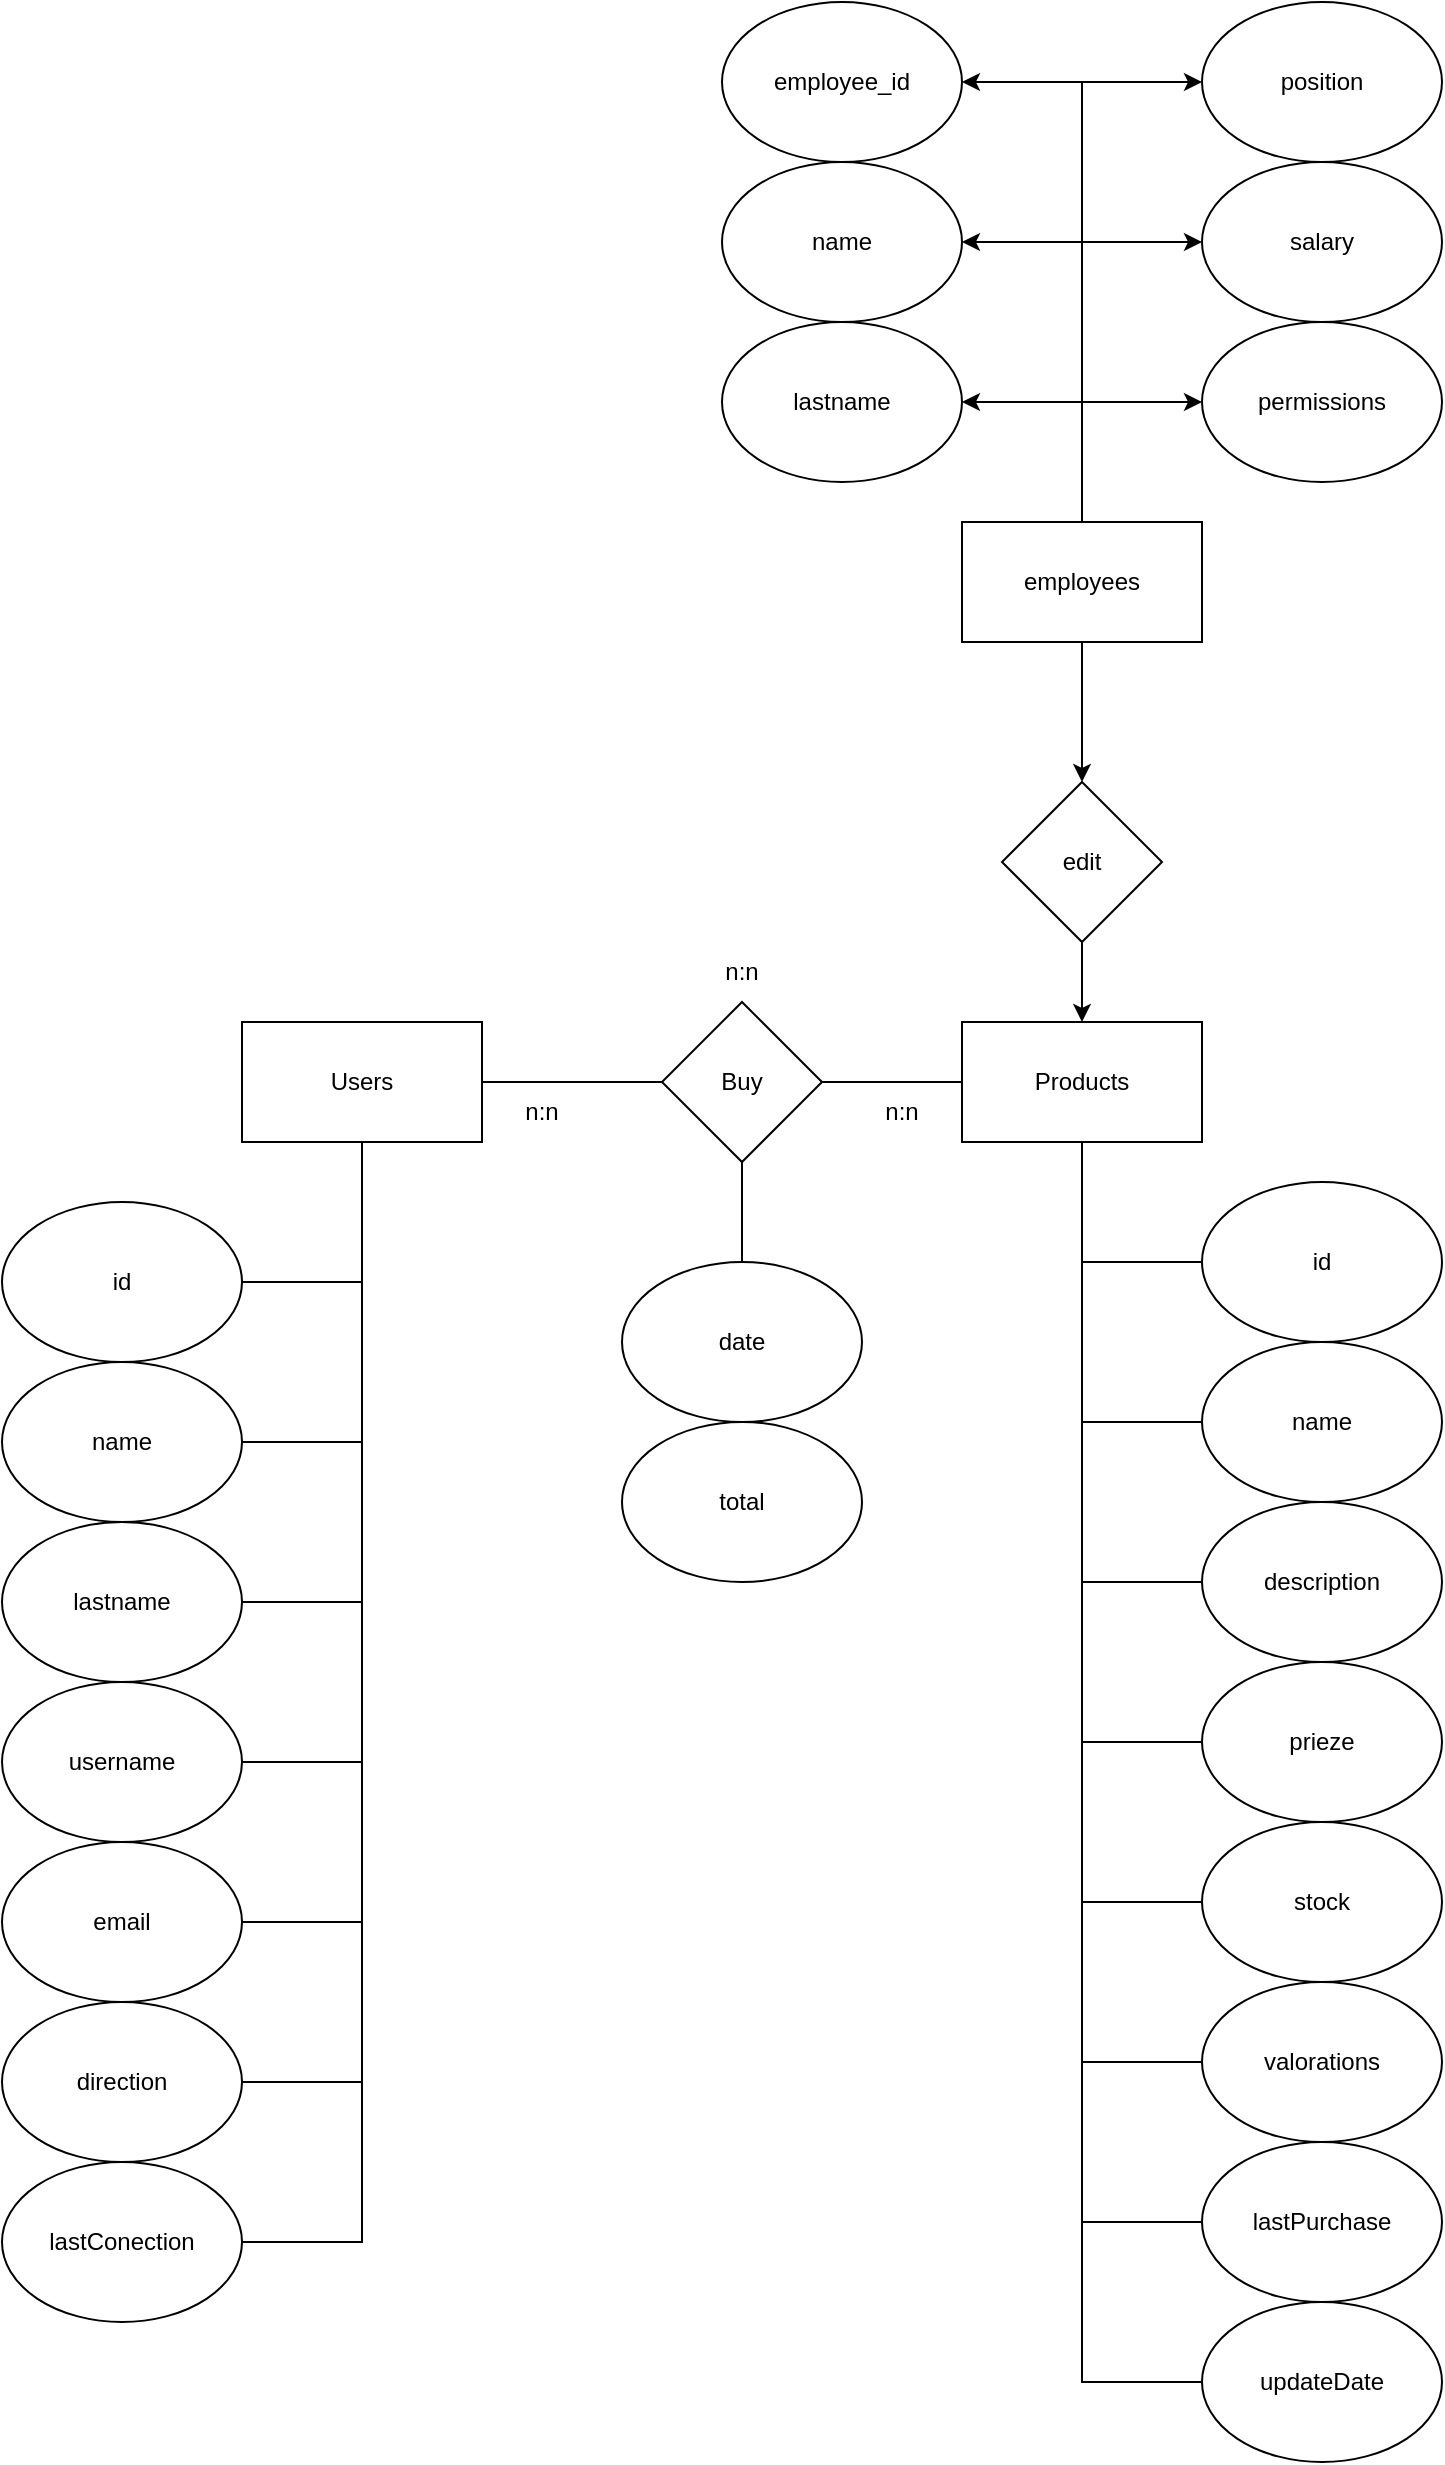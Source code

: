 <mxfile version="21.2.7" type="device" pages="2">
  <diagram name="Página-1" id="zLtE0ibs6d010ro-zzsu">
    <mxGraphModel dx="2314" dy="1438" grid="1" gridSize="10" guides="1" tooltips="1" connect="1" arrows="0" fold="1" page="0" pageScale="1" pageWidth="827" pageHeight="1169" math="0" shadow="0">
      <root>
        <mxCell id="0" />
        <mxCell id="1" parent="0" />
        <mxCell id="B8uFKf191cSAA51dwMwf-5" style="edgeStyle=orthogonalEdgeStyle;rounded=0;orthogonalLoop=1;jettySize=auto;html=1;exitX=1;exitY=0.5;exitDx=0;exitDy=0;entryX=0;entryY=0.5;entryDx=0;entryDy=0;endArrow=none;endFill=0;" parent="1" source="B8uFKf191cSAA51dwMwf-1" target="B8uFKf191cSAA51dwMwf-4" edge="1">
          <mxGeometry relative="1" as="geometry" />
        </mxCell>
        <mxCell id="B8uFKf191cSAA51dwMwf-17" style="edgeStyle=orthogonalEdgeStyle;rounded=0;orthogonalLoop=1;jettySize=auto;html=1;exitX=0.5;exitY=1;exitDx=0;exitDy=0;entryX=1;entryY=0.5;entryDx=0;entryDy=0;endArrow=none;endFill=0;" parent="1" source="B8uFKf191cSAA51dwMwf-1" target="B8uFKf191cSAA51dwMwf-8" edge="1">
          <mxGeometry relative="1" as="geometry" />
        </mxCell>
        <mxCell id="B8uFKf191cSAA51dwMwf-21" style="edgeStyle=orthogonalEdgeStyle;rounded=0;orthogonalLoop=1;jettySize=auto;html=1;exitX=0.5;exitY=1;exitDx=0;exitDy=0;entryX=1;entryY=0.5;entryDx=0;entryDy=0;endArrow=none;endFill=0;" parent="1" source="B8uFKf191cSAA51dwMwf-1" target="B8uFKf191cSAA51dwMwf-9" edge="1">
          <mxGeometry relative="1" as="geometry" />
        </mxCell>
        <mxCell id="B8uFKf191cSAA51dwMwf-22" style="edgeStyle=orthogonalEdgeStyle;rounded=0;orthogonalLoop=1;jettySize=auto;html=1;exitX=0.5;exitY=1;exitDx=0;exitDy=0;entryX=1;entryY=0.5;entryDx=0;entryDy=0;endArrow=none;endFill=0;" parent="1" source="B8uFKf191cSAA51dwMwf-1" target="B8uFKf191cSAA51dwMwf-14" edge="1">
          <mxGeometry relative="1" as="geometry" />
        </mxCell>
        <mxCell id="B8uFKf191cSAA51dwMwf-23" style="edgeStyle=orthogonalEdgeStyle;rounded=0;orthogonalLoop=1;jettySize=auto;html=1;exitX=0.5;exitY=1;exitDx=0;exitDy=0;entryX=1;entryY=0.5;entryDx=0;entryDy=0;endArrow=none;endFill=0;" parent="1" source="B8uFKf191cSAA51dwMwf-1" target="B8uFKf191cSAA51dwMwf-15" edge="1">
          <mxGeometry relative="1" as="geometry" />
        </mxCell>
        <mxCell id="B8uFKf191cSAA51dwMwf-24" style="edgeStyle=orthogonalEdgeStyle;rounded=0;orthogonalLoop=1;jettySize=auto;html=1;exitX=0.5;exitY=1;exitDx=0;exitDy=0;entryX=1;entryY=0.5;entryDx=0;entryDy=0;endArrow=none;endFill=0;" parent="1" source="B8uFKf191cSAA51dwMwf-1" target="B8uFKf191cSAA51dwMwf-16" edge="1">
          <mxGeometry relative="1" as="geometry" />
        </mxCell>
        <mxCell id="YQaQGq-jw3JlMh1jrU6u-14" style="edgeStyle=orthogonalEdgeStyle;rounded=0;orthogonalLoop=1;jettySize=auto;html=1;exitX=0.5;exitY=1;exitDx=0;exitDy=0;entryX=1;entryY=0.5;entryDx=0;entryDy=0;endArrow=none;endFill=0;" parent="1" source="B8uFKf191cSAA51dwMwf-1" target="YQaQGq-jw3JlMh1jrU6u-12" edge="1">
          <mxGeometry relative="1" as="geometry" />
        </mxCell>
        <mxCell id="YQaQGq-jw3JlMh1jrU6u-15" style="edgeStyle=orthogonalEdgeStyle;rounded=0;orthogonalLoop=1;jettySize=auto;html=1;exitX=0.5;exitY=1;exitDx=0;exitDy=0;entryX=1;entryY=0.5;entryDx=0;entryDy=0;endArrow=none;endFill=0;" parent="1" source="B8uFKf191cSAA51dwMwf-1" target="YQaQGq-jw3JlMh1jrU6u-13" edge="1">
          <mxGeometry relative="1" as="geometry" />
        </mxCell>
        <mxCell id="B8uFKf191cSAA51dwMwf-1" value="Users" style="rounded=0;whiteSpace=wrap;html=1;" parent="1" vertex="1">
          <mxGeometry x="70" y="140" width="120" height="60" as="geometry" />
        </mxCell>
        <mxCell id="Fx9NDmlgZ-6RsZe8h9xq-7" style="edgeStyle=orthogonalEdgeStyle;rounded=0;orthogonalLoop=1;jettySize=auto;html=1;exitX=0.5;exitY=1;exitDx=0;exitDy=0;entryX=0;entryY=0.5;entryDx=0;entryDy=0;endArrow=none;endFill=0;" parent="1" source="B8uFKf191cSAA51dwMwf-3" target="2" edge="1">
          <mxGeometry relative="1" as="geometry" />
        </mxCell>
        <mxCell id="Fx9NDmlgZ-6RsZe8h9xq-8" style="edgeStyle=orthogonalEdgeStyle;rounded=0;orthogonalLoop=1;jettySize=auto;html=1;exitX=0.5;exitY=1;exitDx=0;exitDy=0;entryX=0;entryY=0.5;entryDx=0;entryDy=0;endArrow=none;endFill=0;" parent="1" source="B8uFKf191cSAA51dwMwf-3" target="3" edge="1">
          <mxGeometry relative="1" as="geometry" />
        </mxCell>
        <mxCell id="Fx9NDmlgZ-6RsZe8h9xq-9" style="edgeStyle=orthogonalEdgeStyle;rounded=0;orthogonalLoop=1;jettySize=auto;html=1;exitX=0.5;exitY=1;exitDx=0;exitDy=0;entryX=0;entryY=0.5;entryDx=0;entryDy=0;endArrow=none;endFill=0;" parent="1" source="B8uFKf191cSAA51dwMwf-3" target="4" edge="1">
          <mxGeometry relative="1" as="geometry" />
        </mxCell>
        <mxCell id="qD_ROZRWz0owMXq2W0Wv-12" style="edgeStyle=orthogonalEdgeStyle;rounded=0;orthogonalLoop=1;jettySize=auto;html=1;exitX=0.5;exitY=1;exitDx=0;exitDy=0;entryX=0;entryY=0.5;entryDx=0;entryDy=0;endArrow=none;endFill=0;" parent="1" source="B8uFKf191cSAA51dwMwf-3" target="11" edge="1">
          <mxGeometry relative="1" as="geometry" />
        </mxCell>
        <mxCell id="qD_ROZRWz0owMXq2W0Wv-13" style="edgeStyle=orthogonalEdgeStyle;rounded=0;orthogonalLoop=1;jettySize=auto;html=1;exitX=0.5;exitY=1;exitDx=0;exitDy=0;entryX=0;entryY=0.5;entryDx=0;entryDy=0;endArrow=none;endFill=0;" parent="1" source="B8uFKf191cSAA51dwMwf-3" target="12" edge="1">
          <mxGeometry relative="1" as="geometry" />
        </mxCell>
        <mxCell id="qD_ROZRWz0owMXq2W0Wv-14" style="edgeStyle=orthogonalEdgeStyle;rounded=0;orthogonalLoop=1;jettySize=auto;html=1;exitX=0.5;exitY=1;exitDx=0;exitDy=0;entryX=0;entryY=0.5;entryDx=0;entryDy=0;endArrow=none;endFill=0;" parent="1" source="B8uFKf191cSAA51dwMwf-3" target="5" edge="1">
          <mxGeometry relative="1" as="geometry" />
        </mxCell>
        <mxCell id="qD_ROZRWz0owMXq2W0Wv-15" style="edgeStyle=orthogonalEdgeStyle;rounded=0;orthogonalLoop=1;jettySize=auto;html=1;exitX=0.5;exitY=1;exitDx=0;exitDy=0;entryX=0;entryY=0.5;entryDx=0;entryDy=0;endArrow=none;endFill=0;" parent="1" source="B8uFKf191cSAA51dwMwf-3" target="6" edge="1">
          <mxGeometry relative="1" as="geometry" />
        </mxCell>
        <mxCell id="qD_ROZRWz0owMXq2W0Wv-16" style="edgeStyle=orthogonalEdgeStyle;rounded=0;orthogonalLoop=1;jettySize=auto;html=1;exitX=0.5;exitY=1;exitDx=0;exitDy=0;entryX=0;entryY=0.5;entryDx=0;entryDy=0;endArrow=none;endFill=0;" parent="1" source="B8uFKf191cSAA51dwMwf-3" target="7" edge="1">
          <mxGeometry relative="1" as="geometry" />
        </mxCell>
        <mxCell id="B8uFKf191cSAA51dwMwf-3" value="Products" style="rounded=0;whiteSpace=wrap;html=1;" parent="1" vertex="1">
          <mxGeometry x="430" y="140" width="120" height="60" as="geometry" />
        </mxCell>
        <mxCell id="B8uFKf191cSAA51dwMwf-6" style="edgeStyle=orthogonalEdgeStyle;rounded=0;orthogonalLoop=1;jettySize=auto;html=1;exitX=1;exitY=0.5;exitDx=0;exitDy=0;endArrow=none;endFill=0;" parent="1" source="B8uFKf191cSAA51dwMwf-4" target="B8uFKf191cSAA51dwMwf-3" edge="1">
          <mxGeometry relative="1" as="geometry" />
        </mxCell>
        <mxCell id="B8uFKf191cSAA51dwMwf-29" style="edgeStyle=orthogonalEdgeStyle;rounded=0;orthogonalLoop=1;jettySize=auto;html=1;exitX=0.5;exitY=1;exitDx=0;exitDy=0;entryX=0.5;entryY=0;entryDx=0;entryDy=0;endArrow=none;endFill=0;" parent="1" source="B8uFKf191cSAA51dwMwf-4" target="B8uFKf191cSAA51dwMwf-28" edge="1">
          <mxGeometry relative="1" as="geometry" />
        </mxCell>
        <mxCell id="xn379rYhinWIgHz6Pm18-13" style="edgeStyle=orthogonalEdgeStyle;rounded=0;orthogonalLoop=1;jettySize=auto;html=1;exitX=0.5;exitY=1;exitDx=0;exitDy=0;entryX=0.5;entryY=0;entryDx=0;entryDy=0;endArrow=none;endFill=0;" parent="1" source="B8uFKf191cSAA51dwMwf-4" target="xn379rYhinWIgHz6Pm18-12" edge="1">
          <mxGeometry relative="1" as="geometry" />
        </mxCell>
        <mxCell id="B8uFKf191cSAA51dwMwf-4" value="Buy" style="rhombus;whiteSpace=wrap;html=1;" parent="1" vertex="1">
          <mxGeometry x="280" y="130" width="80" height="80" as="geometry" />
        </mxCell>
        <mxCell id="B8uFKf191cSAA51dwMwf-8" value="id" style="ellipse;whiteSpace=wrap;html=1;" parent="1" vertex="1">
          <mxGeometry x="-50" y="230" width="120" height="80" as="geometry" />
        </mxCell>
        <mxCell id="B8uFKf191cSAA51dwMwf-9" value="name" style="ellipse;whiteSpace=wrap;html=1;" parent="1" vertex="1">
          <mxGeometry x="-50" y="310" width="120" height="80" as="geometry" />
        </mxCell>
        <mxCell id="B8uFKf191cSAA51dwMwf-14" value="lastname" style="ellipse;whiteSpace=wrap;html=1;" parent="1" vertex="1">
          <mxGeometry x="-50" y="390" width="120" height="80" as="geometry" />
        </mxCell>
        <mxCell id="B8uFKf191cSAA51dwMwf-15" value="email" style="ellipse;whiteSpace=wrap;html=1;" parent="1" vertex="1">
          <mxGeometry x="-50" y="550" width="120" height="80" as="geometry" />
        </mxCell>
        <mxCell id="B8uFKf191cSAA51dwMwf-16" value="lastConection" style="ellipse;whiteSpace=wrap;html=1;" parent="1" vertex="1">
          <mxGeometry x="-50" y="710" width="120" height="80" as="geometry" />
        </mxCell>
        <mxCell id="B8uFKf191cSAA51dwMwf-25" value="n:n" style="text;strokeColor=none;align=center;fillColor=none;html=1;verticalAlign=middle;whiteSpace=wrap;rounded=0;" parent="1" vertex="1">
          <mxGeometry x="190" y="170" width="60" height="30" as="geometry" />
        </mxCell>
        <mxCell id="B8uFKf191cSAA51dwMwf-26" value="n:n" style="text;strokeColor=none;align=center;fillColor=none;html=1;verticalAlign=middle;whiteSpace=wrap;rounded=0;" parent="1" vertex="1">
          <mxGeometry x="370" y="170" width="60" height="30" as="geometry" />
        </mxCell>
        <mxCell id="B8uFKf191cSAA51dwMwf-27" value="n:n" style="text;strokeColor=none;align=center;fillColor=none;html=1;verticalAlign=middle;whiteSpace=wrap;rounded=0;" parent="1" vertex="1">
          <mxGeometry x="290" y="100" width="60" height="30" as="geometry" />
        </mxCell>
        <mxCell id="B8uFKf191cSAA51dwMwf-28" value="date" style="ellipse;whiteSpace=wrap;html=1;" parent="1" vertex="1">
          <mxGeometry x="260" y="260" width="120" height="80" as="geometry" />
        </mxCell>
        <mxCell id="2" value="id" style="ellipse;whiteSpace=wrap;html=1;" parent="1" vertex="1">
          <mxGeometry x="550" y="220" width="120" height="80" as="geometry" />
        </mxCell>
        <mxCell id="3" value="name" style="ellipse;whiteSpace=wrap;html=1;" parent="1" vertex="1">
          <mxGeometry x="550" y="300" width="120" height="80" as="geometry" />
        </mxCell>
        <mxCell id="4" value="stock" style="ellipse;whiteSpace=wrap;html=1;" parent="1" vertex="1">
          <mxGeometry x="550" y="540" width="120" height="80" as="geometry" />
        </mxCell>
        <mxCell id="5" value="valorations" style="ellipse;whiteSpace=wrap;html=1;" parent="1" vertex="1">
          <mxGeometry x="550" y="620" width="120" height="80" as="geometry" />
        </mxCell>
        <mxCell id="6" value="lastPurchase" style="ellipse;whiteSpace=wrap;html=1;" parent="1" vertex="1">
          <mxGeometry x="550" y="700" width="120" height="80" as="geometry" />
        </mxCell>
        <mxCell id="7" value="updateDate" style="ellipse;whiteSpace=wrap;html=1;" parent="1" vertex="1">
          <mxGeometry x="550" y="780" width="120" height="80" as="geometry" />
        </mxCell>
        <mxCell id="11" value="prieze" style="ellipse;whiteSpace=wrap;html=1;" parent="1" vertex="1">
          <mxGeometry x="550" y="460" width="120" height="80" as="geometry" />
        </mxCell>
        <mxCell id="12" value="description" style="ellipse;whiteSpace=wrap;html=1;" parent="1" vertex="1">
          <mxGeometry x="550" y="380" width="120" height="80" as="geometry" />
        </mxCell>
        <mxCell id="YQaQGq-jw3JlMh1jrU6u-12" value="username" style="ellipse;whiteSpace=wrap;html=1;" parent="1" vertex="1">
          <mxGeometry x="-50" y="470" width="120" height="80" as="geometry" />
        </mxCell>
        <mxCell id="YQaQGq-jw3JlMh1jrU6u-13" value="direction" style="ellipse;whiteSpace=wrap;html=1;" parent="1" vertex="1">
          <mxGeometry x="-50" y="630" width="120" height="80" as="geometry" />
        </mxCell>
        <mxCell id="xn379rYhinWIgHz6Pm18-12" value="total" style="ellipse;whiteSpace=wrap;html=1;" parent="1" vertex="1">
          <mxGeometry x="260" y="340" width="120" height="80" as="geometry" />
        </mxCell>
        <mxCell id="u-zSCYOoZeYXMoc56wpQ-14" style="edgeStyle=orthogonalEdgeStyle;rounded=0;orthogonalLoop=1;jettySize=auto;html=1;exitX=0.5;exitY=1;exitDx=0;exitDy=0;entryX=0.5;entryY=0;entryDx=0;entryDy=0;" parent="1" source="u-zSCYOoZeYXMoc56wpQ-12" target="u-zSCYOoZeYXMoc56wpQ-13" edge="1">
          <mxGeometry relative="1" as="geometry" />
        </mxCell>
        <mxCell id="eFNXcOWYxhxTdUWcMVhY-17" style="edgeStyle=orthogonalEdgeStyle;rounded=0;orthogonalLoop=1;jettySize=auto;html=1;exitX=0.5;exitY=0;exitDx=0;exitDy=0;entryX=1;entryY=0.5;entryDx=0;entryDy=0;" parent="1" source="u-zSCYOoZeYXMoc56wpQ-12" target="eFNXcOWYxhxTdUWcMVhY-12" edge="1">
          <mxGeometry relative="1" as="geometry" />
        </mxCell>
        <mxCell id="eFNXcOWYxhxTdUWcMVhY-18" style="edgeStyle=orthogonalEdgeStyle;rounded=0;orthogonalLoop=1;jettySize=auto;html=1;exitX=0.5;exitY=0;exitDx=0;exitDy=0;entryX=0;entryY=0.5;entryDx=0;entryDy=0;" parent="1" source="u-zSCYOoZeYXMoc56wpQ-12" target="eFNXcOWYxhxTdUWcMVhY-16" edge="1">
          <mxGeometry relative="1" as="geometry" />
        </mxCell>
        <mxCell id="eFNXcOWYxhxTdUWcMVhY-19" style="edgeStyle=orthogonalEdgeStyle;rounded=0;orthogonalLoop=1;jettySize=auto;html=1;exitX=0.5;exitY=0;exitDx=0;exitDy=0;entryX=1;entryY=0.5;entryDx=0;entryDy=0;" parent="1" source="u-zSCYOoZeYXMoc56wpQ-12" target="u-zSCYOoZeYXMoc56wpQ-19" edge="1">
          <mxGeometry relative="1" as="geometry" />
        </mxCell>
        <mxCell id="eFNXcOWYxhxTdUWcMVhY-21" style="edgeStyle=orthogonalEdgeStyle;rounded=0;orthogonalLoop=1;jettySize=auto;html=1;exitX=0.5;exitY=0;exitDx=0;exitDy=0;entryX=0;entryY=0.5;entryDx=0;entryDy=0;" parent="1" source="u-zSCYOoZeYXMoc56wpQ-12" target="eFNXcOWYxhxTdUWcMVhY-15" edge="1">
          <mxGeometry relative="1" as="geometry" />
        </mxCell>
        <mxCell id="eFNXcOWYxhxTdUWcMVhY-22" style="edgeStyle=orthogonalEdgeStyle;rounded=0;orthogonalLoop=1;jettySize=auto;html=1;exitX=0.5;exitY=0;exitDx=0;exitDy=0;entryX=1;entryY=0.5;entryDx=0;entryDy=0;" parent="1" source="u-zSCYOoZeYXMoc56wpQ-12" target="eFNXcOWYxhxTdUWcMVhY-14" edge="1">
          <mxGeometry relative="1" as="geometry" />
        </mxCell>
        <mxCell id="eFNXcOWYxhxTdUWcMVhY-23" style="edgeStyle=orthogonalEdgeStyle;rounded=0;orthogonalLoop=1;jettySize=auto;html=1;exitX=0.5;exitY=0;exitDx=0;exitDy=0;entryX=0;entryY=0.5;entryDx=0;entryDy=0;" parent="1" source="u-zSCYOoZeYXMoc56wpQ-12" target="eFNXcOWYxhxTdUWcMVhY-13" edge="1">
          <mxGeometry relative="1" as="geometry" />
        </mxCell>
        <mxCell id="u-zSCYOoZeYXMoc56wpQ-12" value="employees" style="rounded=0;whiteSpace=wrap;html=1;" parent="1" vertex="1">
          <mxGeometry x="430" y="-110" width="120" height="60" as="geometry" />
        </mxCell>
        <mxCell id="u-zSCYOoZeYXMoc56wpQ-18" style="edgeStyle=orthogonalEdgeStyle;rounded=0;orthogonalLoop=1;jettySize=auto;html=1;exitX=0.5;exitY=1;exitDx=0;exitDy=0;entryX=0.5;entryY=0;entryDx=0;entryDy=0;" parent="1" source="u-zSCYOoZeYXMoc56wpQ-13" target="B8uFKf191cSAA51dwMwf-3" edge="1">
          <mxGeometry relative="1" as="geometry" />
        </mxCell>
        <mxCell id="u-zSCYOoZeYXMoc56wpQ-13" value="edit" style="rhombus;whiteSpace=wrap;html=1;" parent="1" vertex="1">
          <mxGeometry x="450" y="20" width="80" height="80" as="geometry" />
        </mxCell>
        <mxCell id="u-zSCYOoZeYXMoc56wpQ-19" value="name" style="ellipse;whiteSpace=wrap;html=1;" parent="1" vertex="1">
          <mxGeometry x="310" y="-290" width="120" height="80" as="geometry" />
        </mxCell>
        <mxCell id="eFNXcOWYxhxTdUWcMVhY-12" value="lastname" style="ellipse;whiteSpace=wrap;html=1;" parent="1" vertex="1">
          <mxGeometry x="310" y="-210" width="120" height="80" as="geometry" />
        </mxCell>
        <mxCell id="eFNXcOWYxhxTdUWcMVhY-13" value="position" style="ellipse;whiteSpace=wrap;html=1;" parent="1" vertex="1">
          <mxGeometry x="550" y="-370" width="120" height="80" as="geometry" />
        </mxCell>
        <mxCell id="eFNXcOWYxhxTdUWcMVhY-14" value="employee_id" style="ellipse;whiteSpace=wrap;html=1;" parent="1" vertex="1">
          <mxGeometry x="310" y="-370" width="120" height="80" as="geometry" />
        </mxCell>
        <mxCell id="eFNXcOWYxhxTdUWcMVhY-15" value="salary" style="ellipse;whiteSpace=wrap;html=1;" parent="1" vertex="1">
          <mxGeometry x="550" y="-290" width="120" height="80" as="geometry" />
        </mxCell>
        <mxCell id="eFNXcOWYxhxTdUWcMVhY-16" value="permissions" style="ellipse;whiteSpace=wrap;html=1;" parent="1" vertex="1">
          <mxGeometry x="550" y="-210" width="120" height="80" as="geometry" />
        </mxCell>
      </root>
    </mxGraphModel>
  </diagram>
  <diagram id="TvPcQCiz99zke4HLROEd" name="Página-2">
    <mxGraphModel dx="1914" dy="1438" grid="1" gridSize="10" guides="1" tooltips="1" connect="1" arrows="1" fold="1" page="0" pageScale="1" pageWidth="827" pageHeight="1169" math="0" shadow="0">
      <root>
        <mxCell id="0" />
        <mxCell id="1" parent="0" />
        <mxCell id="waSs9sh0I_em87xPHPR--1" value="Users" style="swimlane;fontStyle=0;childLayout=stackLayout;horizontal=1;startSize=30;horizontalStack=0;resizeParent=1;resizeParentMax=0;resizeLast=0;collapsible=1;marginBottom=0;whiteSpace=wrap;html=1;" parent="1" vertex="1">
          <mxGeometry x="120" y="280" width="140" height="270" as="geometry" />
        </mxCell>
        <mxCell id="waSs9sh0I_em87xPHPR--2" value="user_id (PK)" style="text;strokeColor=none;fillColor=none;align=left;verticalAlign=middle;spacingLeft=4;spacingRight=4;overflow=hidden;points=[[0,0.5],[1,0.5]];portConstraint=eastwest;rotatable=0;whiteSpace=wrap;html=1;" parent="waSs9sh0I_em87xPHPR--1" vertex="1">
          <mxGeometry y="30" width="140" height="30" as="geometry" />
        </mxCell>
        <mxCell id="waSs9sh0I_em87xPHPR--3" value="name" style="text;strokeColor=none;fillColor=none;align=left;verticalAlign=middle;spacingLeft=4;spacingRight=4;overflow=hidden;points=[[0,0.5],[1,0.5]];portConstraint=eastwest;rotatable=0;whiteSpace=wrap;html=1;" parent="waSs9sh0I_em87xPHPR--1" vertex="1">
          <mxGeometry y="60" width="140" height="30" as="geometry" />
        </mxCell>
        <mxCell id="waSs9sh0I_em87xPHPR--4" value="surname" style="text;strokeColor=none;fillColor=none;align=left;verticalAlign=middle;spacingLeft=4;spacingRight=4;overflow=hidden;points=[[0,0.5],[1,0.5]];portConstraint=eastwest;rotatable=0;whiteSpace=wrap;html=1;" parent="waSs9sh0I_em87xPHPR--1" vertex="1">
          <mxGeometry y="90" width="140" height="30" as="geometry" />
        </mxCell>
        <mxCell id="DWkxQuJaiUWNsjdUbV-W-1" value="username" style="text;strokeColor=none;fillColor=none;align=left;verticalAlign=middle;spacingLeft=4;spacingRight=4;overflow=hidden;points=[[0,0.5],[1,0.5]];portConstraint=eastwest;rotatable=0;whiteSpace=wrap;html=1;" parent="waSs9sh0I_em87xPHPR--1" vertex="1">
          <mxGeometry y="120" width="140" height="30" as="geometry" />
        </mxCell>
        <mxCell id="BSHsVKtRgK_aZmBgOyL4-1" value="email" style="text;strokeColor=none;fillColor=none;align=left;verticalAlign=middle;spacingLeft=4;spacingRight=4;overflow=hidden;points=[[0,0.5],[1,0.5]];portConstraint=eastwest;rotatable=0;whiteSpace=wrap;html=1;" parent="waSs9sh0I_em87xPHPR--1" vertex="1">
          <mxGeometry y="150" width="140" height="30" as="geometry" />
        </mxCell>
        <mxCell id="BSHsVKtRgK_aZmBgOyL4-3" value="password" style="text;strokeColor=none;fillColor=none;align=left;verticalAlign=middle;spacingLeft=4;spacingRight=4;overflow=hidden;points=[[0,0.5],[1,0.5]];portConstraint=eastwest;rotatable=0;whiteSpace=wrap;html=1;" parent="waSs9sh0I_em87xPHPR--1" vertex="1">
          <mxGeometry y="180" width="140" height="30" as="geometry" />
        </mxCell>
        <mxCell id="DWkxQuJaiUWNsjdUbV-W-2" value="direction" style="text;strokeColor=none;fillColor=none;align=left;verticalAlign=middle;spacingLeft=4;spacingRight=4;overflow=hidden;points=[[0,0.5],[1,0.5]];portConstraint=eastwest;rotatable=0;whiteSpace=wrap;html=1;" parent="waSs9sh0I_em87xPHPR--1" vertex="1">
          <mxGeometry y="210" width="140" height="30" as="geometry" />
        </mxCell>
        <mxCell id="BSHsVKtRgK_aZmBgOyL4-2" value="lastConnection" style="text;strokeColor=none;fillColor=none;align=left;verticalAlign=middle;spacingLeft=4;spacingRight=4;overflow=hidden;points=[[0,0.5],[1,0.5]];portConstraint=eastwest;rotatable=0;whiteSpace=wrap;html=1;" parent="waSs9sh0I_em87xPHPR--1" vertex="1">
          <mxGeometry y="240" width="140" height="30" as="geometry" />
        </mxCell>
        <mxCell id="BSHsVKtRgK_aZmBgOyL4-8" value="products" style="swimlane;fontStyle=0;childLayout=stackLayout;horizontal=1;startSize=30;horizontalStack=0;resizeParent=1;resizeParentMax=0;resizeLast=0;collapsible=1;marginBottom=0;whiteSpace=wrap;html=1;" parent="1" vertex="1">
          <mxGeometry x="1030" y="280" width="140" height="300" as="geometry" />
        </mxCell>
        <mxCell id="BSHsVKtRgK_aZmBgOyL4-9" value="product_id" style="text;strokeColor=none;fillColor=none;align=left;verticalAlign=middle;spacingLeft=4;spacingRight=4;overflow=hidden;points=[[0,0.5],[1,0.5]];portConstraint=eastwest;rotatable=0;whiteSpace=wrap;html=1;" parent="BSHsVKtRgK_aZmBgOyL4-8" vertex="1">
          <mxGeometry y="30" width="140" height="30" as="geometry" />
        </mxCell>
        <mxCell id="BSHsVKtRgK_aZmBgOyL4-10" value="name" style="text;strokeColor=none;fillColor=none;align=left;verticalAlign=middle;spacingLeft=4;spacingRight=4;overflow=hidden;points=[[0,0.5],[1,0.5]];portConstraint=eastwest;rotatable=0;whiteSpace=wrap;html=1;" parent="BSHsVKtRgK_aZmBgOyL4-8" vertex="1">
          <mxGeometry y="60" width="140" height="30" as="geometry" />
        </mxCell>
        <mxCell id="BSHsVKtRgK_aZmBgOyL4-11" value="surname" style="text;strokeColor=none;fillColor=none;align=left;verticalAlign=middle;spacingLeft=4;spacingRight=4;overflow=hidden;points=[[0,0.5],[1,0.5]];portConstraint=eastwest;rotatable=0;whiteSpace=wrap;html=1;" parent="BSHsVKtRgK_aZmBgOyL4-8" vertex="1">
          <mxGeometry y="90" width="140" height="30" as="geometry" />
        </mxCell>
        <mxCell id="BSHsVKtRgK_aZmBgOyL4-12" value="description" style="text;strokeColor=none;fillColor=none;align=left;verticalAlign=middle;spacingLeft=4;spacingRight=4;overflow=hidden;points=[[0,0.5],[1,0.5]];portConstraint=eastwest;rotatable=0;whiteSpace=wrap;html=1;" parent="BSHsVKtRgK_aZmBgOyL4-8" vertex="1">
          <mxGeometry y="120" width="140" height="30" as="geometry" />
        </mxCell>
        <mxCell id="BSHsVKtRgK_aZmBgOyL4-13" value="prieze" style="text;strokeColor=none;fillColor=none;align=left;verticalAlign=middle;spacingLeft=4;spacingRight=4;overflow=hidden;points=[[0,0.5],[1,0.5]];portConstraint=eastwest;rotatable=0;whiteSpace=wrap;html=1;" parent="BSHsVKtRgK_aZmBgOyL4-8" vertex="1">
          <mxGeometry y="150" width="140" height="30" as="geometry" />
        </mxCell>
        <mxCell id="BSHsVKtRgK_aZmBgOyL4-14" value="stock" style="text;strokeColor=none;fillColor=none;align=left;verticalAlign=middle;spacingLeft=4;spacingRight=4;overflow=hidden;points=[[0,0.5],[1,0.5]];portConstraint=eastwest;rotatable=0;whiteSpace=wrap;html=1;" parent="BSHsVKtRgK_aZmBgOyL4-8" vertex="1">
          <mxGeometry y="180" width="140" height="30" as="geometry" />
        </mxCell>
        <mxCell id="BSHsVKtRgK_aZmBgOyL4-15" value="valorations" style="text;strokeColor=none;fillColor=none;align=left;verticalAlign=middle;spacingLeft=4;spacingRight=4;overflow=hidden;points=[[0,0.5],[1,0.5]];portConstraint=eastwest;rotatable=0;whiteSpace=wrap;html=1;" parent="BSHsVKtRgK_aZmBgOyL4-8" vertex="1">
          <mxGeometry y="210" width="140" height="30" as="geometry" />
        </mxCell>
        <mxCell id="BSHsVKtRgK_aZmBgOyL4-16" value="lastPurcharse" style="text;strokeColor=none;fillColor=none;align=left;verticalAlign=middle;spacingLeft=4;spacingRight=4;overflow=hidden;points=[[0,0.5],[1,0.5]];portConstraint=eastwest;rotatable=0;whiteSpace=wrap;html=1;" parent="BSHsVKtRgK_aZmBgOyL4-8" vertex="1">
          <mxGeometry y="240" width="140" height="30" as="geometry" />
        </mxCell>
        <mxCell id="npjCYn9wbmoTlK826qw4-1" value="updateDate" style="text;strokeColor=none;fillColor=none;align=left;verticalAlign=middle;spacingLeft=4;spacingRight=4;overflow=hidden;points=[[0,0.5],[1,0.5]];portConstraint=eastwest;rotatable=0;whiteSpace=wrap;html=1;" parent="BSHsVKtRgK_aZmBgOyL4-8" vertex="1">
          <mxGeometry y="270" width="140" height="30" as="geometry" />
        </mxCell>
        <mxCell id="Hpc5hLBD5fXq-BS86aJH-2" value="order" style="swimlane;fontStyle=0;childLayout=stackLayout;horizontal=1;startSize=30;horizontalStack=0;resizeParent=1;resizeParentMax=0;resizeLast=0;collapsible=1;marginBottom=0;whiteSpace=wrap;html=1;" parent="1" vertex="1">
          <mxGeometry x="410" y="270" width="140" height="150" as="geometry" />
        </mxCell>
        <mxCell id="Hpc5hLBD5fXq-BS86aJH-3" value="order_id (PK)" style="text;strokeColor=none;fillColor=none;align=left;verticalAlign=middle;spacingLeft=4;spacingRight=4;overflow=hidden;points=[[0,0.5],[1,0.5]];portConstraint=eastwest;rotatable=0;whiteSpace=wrap;html=1;" parent="Hpc5hLBD5fXq-BS86aJH-2" vertex="1">
          <mxGeometry y="30" width="140" height="30" as="geometry" />
        </mxCell>
        <mxCell id="Hpc5hLBD5fXq-BS86aJH-4" value="user_id (FK)" style="text;strokeColor=none;fillColor=none;align=left;verticalAlign=middle;spacingLeft=4;spacingRight=4;overflow=hidden;points=[[0,0.5],[1,0.5]];portConstraint=eastwest;rotatable=0;whiteSpace=wrap;html=1;" parent="Hpc5hLBD5fXq-BS86aJH-2" vertex="1">
          <mxGeometry y="60" width="140" height="30" as="geometry" />
        </mxCell>
        <mxCell id="Hpc5hLBD5fXq-BS86aJH-5" value="date" style="text;strokeColor=none;fillColor=none;align=left;verticalAlign=middle;spacingLeft=4;spacingRight=4;overflow=hidden;points=[[0,0.5],[1,0.5]];portConstraint=eastwest;rotatable=0;whiteSpace=wrap;html=1;" parent="Hpc5hLBD5fXq-BS86aJH-2" vertex="1">
          <mxGeometry y="90" width="140" height="30" as="geometry" />
        </mxCell>
        <mxCell id="UgySy0CbKP4riOPXAPi9-1" value="total" style="text;strokeColor=none;fillColor=none;align=left;verticalAlign=middle;spacingLeft=4;spacingRight=4;overflow=hidden;points=[[0,0.5],[1,0.5]];portConstraint=eastwest;rotatable=0;whiteSpace=wrap;html=1;" parent="Hpc5hLBD5fXq-BS86aJH-2" vertex="1">
          <mxGeometry y="120" width="140" height="30" as="geometry" />
        </mxCell>
        <mxCell id="Hpc5hLBD5fXq-BS86aJH-6" value="order details" style="swimlane;fontStyle=0;childLayout=stackLayout;horizontal=1;startSize=30;horizontalStack=0;resizeParent=1;resizeParentMax=0;resizeLast=0;collapsible=1;marginBottom=0;whiteSpace=wrap;html=1;" parent="1" vertex="1">
          <mxGeometry x="690" y="280" width="140" height="180" as="geometry" />
        </mxCell>
        <mxCell id="Hpc5hLBD5fXq-BS86aJH-7" value="details_id (PK)" style="text;strokeColor=none;fillColor=none;align=left;verticalAlign=middle;spacingLeft=4;spacingRight=4;overflow=hidden;points=[[0,0.5],[1,0.5]];portConstraint=eastwest;rotatable=0;whiteSpace=wrap;html=1;" parent="Hpc5hLBD5fXq-BS86aJH-6" vertex="1">
          <mxGeometry y="30" width="140" height="30" as="geometry" />
        </mxCell>
        <mxCell id="Hpc5hLBD5fXq-BS86aJH-8" value="order_id (FK)" style="text;strokeColor=none;fillColor=none;align=left;verticalAlign=middle;spacingLeft=4;spacingRight=4;overflow=hidden;points=[[0,0.5],[1,0.5]];portConstraint=eastwest;rotatable=0;whiteSpace=wrap;html=1;" parent="Hpc5hLBD5fXq-BS86aJH-6" vertex="1">
          <mxGeometry y="60" width="140" height="30" as="geometry" />
        </mxCell>
        <mxCell id="Hpc5hLBD5fXq-BS86aJH-9" value="product_id (FK)" style="text;strokeColor=none;fillColor=none;align=left;verticalAlign=middle;spacingLeft=4;spacingRight=4;overflow=hidden;points=[[0,0.5],[1,0.5]];portConstraint=eastwest;rotatable=0;whiteSpace=wrap;html=1;" parent="Hpc5hLBD5fXq-BS86aJH-6" vertex="1">
          <mxGeometry y="90" width="140" height="30" as="geometry" />
        </mxCell>
        <mxCell id="gThPDJ6F8PH8_wV4CeO_-1" value="itemPrieze" style="text;strokeColor=none;fillColor=none;align=left;verticalAlign=middle;spacingLeft=4;spacingRight=4;overflow=hidden;points=[[0,0.5],[1,0.5]];portConstraint=eastwest;rotatable=0;whiteSpace=wrap;html=1;" parent="Hpc5hLBD5fXq-BS86aJH-6" vertex="1">
          <mxGeometry y="120" width="140" height="30" as="geometry" />
        </mxCell>
        <mxCell id="gThPDJ6F8PH8_wV4CeO_-2" value="quantity" style="text;strokeColor=none;fillColor=none;align=left;verticalAlign=middle;spacingLeft=4;spacingRight=4;overflow=hidden;points=[[0,0.5],[1,0.5]];portConstraint=eastwest;rotatable=0;whiteSpace=wrap;html=1;" parent="Hpc5hLBD5fXq-BS86aJH-6" vertex="1">
          <mxGeometry y="150" width="140" height="30" as="geometry" />
        </mxCell>
        <mxCell id="Hpc5hLBD5fXq-BS86aJH-10" style="edgeStyle=orthogonalEdgeStyle;rounded=0;orthogonalLoop=1;jettySize=auto;html=1;exitX=1;exitY=0.5;exitDx=0;exitDy=0;entryX=0;entryY=0.5;entryDx=0;entryDy=0;" parent="1" source="waSs9sh0I_em87xPHPR--2" target="Hpc5hLBD5fXq-BS86aJH-4" edge="1">
          <mxGeometry relative="1" as="geometry" />
        </mxCell>
        <mxCell id="gThPDJ6F8PH8_wV4CeO_-3" style="edgeStyle=orthogonalEdgeStyle;rounded=0;orthogonalLoop=1;jettySize=auto;html=1;exitX=1;exitY=0.5;exitDx=0;exitDy=0;entryX=0;entryY=0.5;entryDx=0;entryDy=0;" parent="1" source="Hpc5hLBD5fXq-BS86aJH-3" target="Hpc5hLBD5fXq-BS86aJH-8" edge="1">
          <mxGeometry relative="1" as="geometry" />
        </mxCell>
        <mxCell id="gThPDJ6F8PH8_wV4CeO_-4" style="edgeStyle=orthogonalEdgeStyle;rounded=0;orthogonalLoop=1;jettySize=auto;html=1;exitX=0;exitY=0.5;exitDx=0;exitDy=0;entryX=1;entryY=0.5;entryDx=0;entryDy=0;" parent="1" source="BSHsVKtRgK_aZmBgOyL4-9" target="Hpc5hLBD5fXq-BS86aJH-9" edge="1">
          <mxGeometry relative="1" as="geometry" />
        </mxCell>
        <mxCell id="uuzxcJUm23jlZpjyzPS8-1" value="employees" style="swimlane;fontStyle=0;childLayout=stackLayout;horizontal=1;startSize=30;horizontalStack=0;resizeParent=1;resizeParentMax=0;resizeLast=0;collapsible=1;marginBottom=0;whiteSpace=wrap;html=1;" parent="1" vertex="1">
          <mxGeometry x="1030" y="-10" width="140" height="210" as="geometry" />
        </mxCell>
        <mxCell id="uuzxcJUm23jlZpjyzPS8-2" value="employee_id" style="text;strokeColor=none;fillColor=none;align=left;verticalAlign=middle;spacingLeft=4;spacingRight=4;overflow=hidden;points=[[0,0.5],[1,0.5]];portConstraint=eastwest;rotatable=0;whiteSpace=wrap;html=1;" parent="uuzxcJUm23jlZpjyzPS8-1" vertex="1">
          <mxGeometry y="30" width="140" height="30" as="geometry" />
        </mxCell>
        <mxCell id="uuzxcJUm23jlZpjyzPS8-3" value="name" style="text;strokeColor=none;fillColor=none;align=left;verticalAlign=middle;spacingLeft=4;spacingRight=4;overflow=hidden;points=[[0,0.5],[1,0.5]];portConstraint=eastwest;rotatable=0;whiteSpace=wrap;html=1;" parent="uuzxcJUm23jlZpjyzPS8-1" vertex="1">
          <mxGeometry y="60" width="140" height="30" as="geometry" />
        </mxCell>
        <mxCell id="SZKcbuQKMZhnMXFEYwVP-1" value="lastName" style="text;strokeColor=none;fillColor=none;align=left;verticalAlign=middle;spacingLeft=4;spacingRight=4;overflow=hidden;points=[[0,0.5],[1,0.5]];portConstraint=eastwest;rotatable=0;whiteSpace=wrap;html=1;" parent="uuzxcJUm23jlZpjyzPS8-1" vertex="1">
          <mxGeometry y="90" width="140" height="30" as="geometry" />
        </mxCell>
        <mxCell id="SZKcbuQKMZhnMXFEYwVP-3" value="position" style="text;strokeColor=none;fillColor=none;align=left;verticalAlign=middle;spacingLeft=4;spacingRight=4;overflow=hidden;points=[[0,0.5],[1,0.5]];portConstraint=eastwest;rotatable=0;whiteSpace=wrap;html=1;" parent="uuzxcJUm23jlZpjyzPS8-1" vertex="1">
          <mxGeometry y="120" width="140" height="30" as="geometry" />
        </mxCell>
        <mxCell id="SZKcbuQKMZhnMXFEYwVP-2" value="salary" style="text;strokeColor=none;fillColor=none;align=left;verticalAlign=middle;spacingLeft=4;spacingRight=4;overflow=hidden;points=[[0,0.5],[1,0.5]];portConstraint=eastwest;rotatable=0;whiteSpace=wrap;html=1;" parent="uuzxcJUm23jlZpjyzPS8-1" vertex="1">
          <mxGeometry y="150" width="140" height="30" as="geometry" />
        </mxCell>
        <mxCell id="uuzxcJUm23jlZpjyzPS8-4" value="permision" style="text;strokeColor=none;fillColor=none;align=left;verticalAlign=middle;spacingLeft=4;spacingRight=4;overflow=hidden;points=[[0,0.5],[1,0.5]];portConstraint=eastwest;rotatable=0;whiteSpace=wrap;html=1;" parent="uuzxcJUm23jlZpjyzPS8-1" vertex="1">
          <mxGeometry y="180" width="140" height="30" as="geometry" />
        </mxCell>
      </root>
    </mxGraphModel>
  </diagram>
</mxfile>

